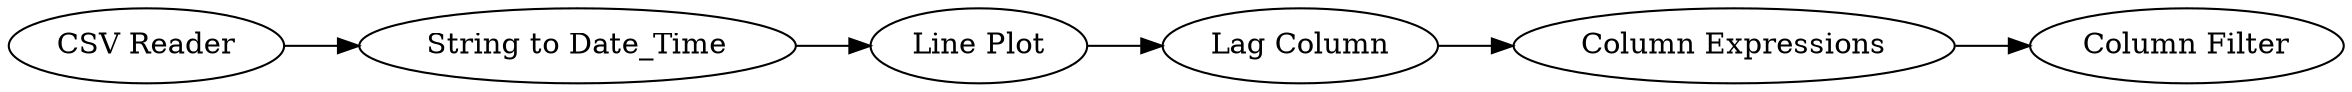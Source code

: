 digraph {
	1 -> 3
	3 -> 2
	4 -> 5
	5 -> 6
	2 -> 4
	5 [label="Column Expressions"]
	1 [label="CSV Reader"]
	4 [label="Lag Column"]
	6 [label="Column Filter"]
	3 [label="String to Date_Time"]
	2 [label="Line Plot"]
	rankdir=LR
}
